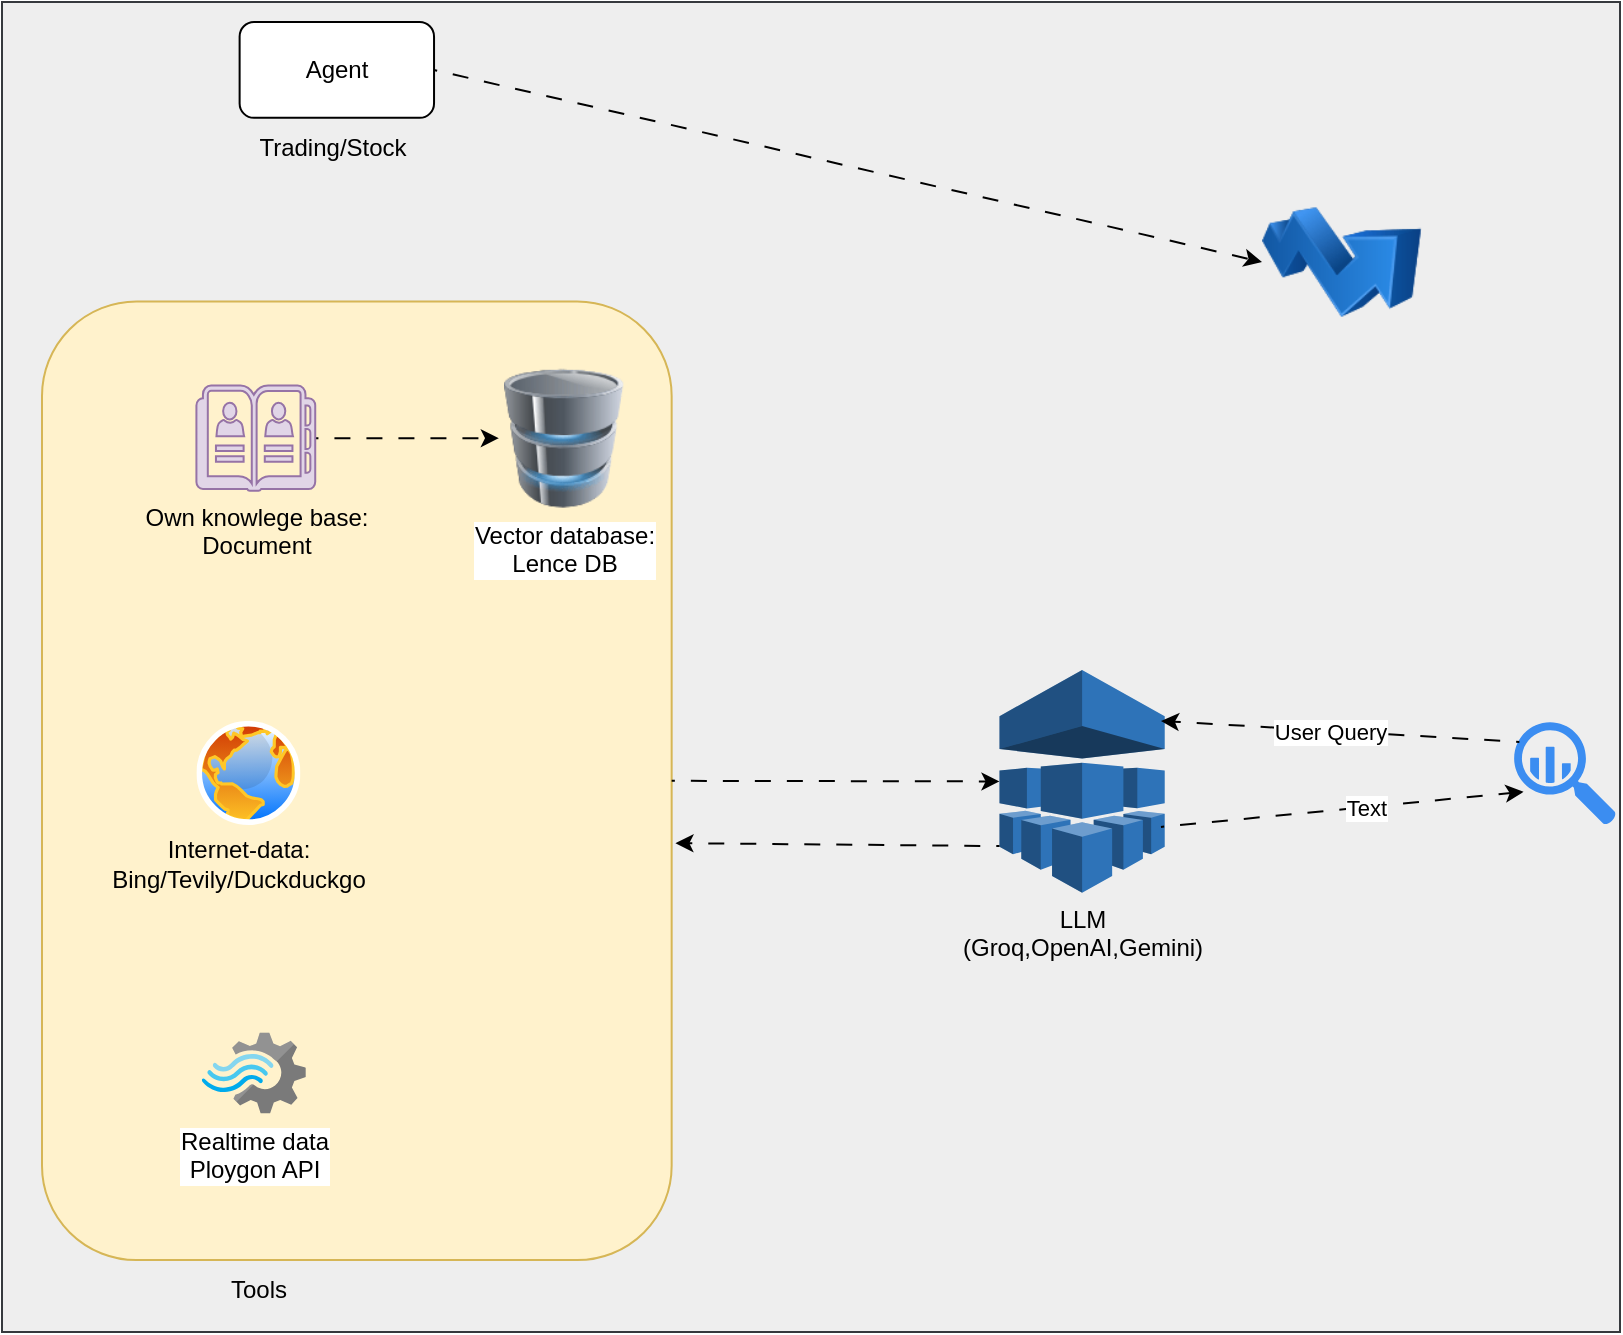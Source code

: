 <mxfile>
    <diagram id="fust_rAFWf_8zKf6fCSN" name="Page-1">
        <mxGraphModel dx="402" dy="1772" grid="1" gridSize="10" guides="1" tooltips="1" connect="1" arrows="1" fold="1" page="1" pageScale="1" pageWidth="827" pageHeight="1169" math="0" shadow="0">
            <root>
                <mxCell id="0"/>
                <mxCell id="1" parent="0"/>
                <mxCell id="31" value="" style="group;fillColor=#eeeeee;strokeColor=#36393d;" vertex="1" connectable="0" parent="1">
                    <mxGeometry y="-80" width="809" height="665" as="geometry"/>
                </mxCell>
                <mxCell id="16" value="" style="rounded=1;whiteSpace=wrap;html=1;fillColor=#fff2cc;strokeColor=#d6b656;" parent="31" vertex="1">
                    <mxGeometry x="20" y="149.77" width="314.83" height="479.28" as="geometry"/>
                </mxCell>
                <mxCell id="5" style="edgeStyle=none;html=1;exitX=1;exitY=0.5;exitDx=0;exitDy=0;entryX=0;entryY=0.5;entryDx=0;entryDy=0;flowAnimation=1;" parent="31" source="2" target="4" edge="1">
                    <mxGeometry relative="1" as="geometry"/>
                </mxCell>
                <mxCell id="2" value="Agent" style="rounded=1;whiteSpace=wrap;html=1;" parent="31" vertex="1">
                    <mxGeometry x="118.812" y="10" width="97.21" height="47.928" as="geometry"/>
                </mxCell>
                <mxCell id="6" value="Trading/Stock" style="text;html=1;align=center;verticalAlign=middle;resizable=0;points=[];autosize=1;strokeColor=none;fillColor=none;" parent="31" vertex="1">
                    <mxGeometry x="115.488" y="57.928" width="100" height="30" as="geometry"/>
                </mxCell>
                <mxCell id="15" style="edgeStyle=none;html=1;flowAnimation=1;" parent="31" source="7" target="14" edge="1">
                    <mxGeometry relative="1" as="geometry"/>
                </mxCell>
                <mxCell id="7" value="Own knowlege base:&lt;div&gt;Document&lt;/div&gt;" style="sketch=0;pointerEvents=1;shadow=0;dashed=0;html=1;strokeColor=#9673a6;fillColor=#e1d5e7;labelPosition=center;verticalLabelPosition=bottom;verticalAlign=top;outlineConnect=0;align=center;shape=mxgraph.office.concepts.address_book;" parent="31" vertex="1">
                    <mxGeometry x="97.21" y="191.712" width="59.406" height="52.721" as="geometry"/>
                </mxCell>
                <mxCell id="8" value="" style="image;aspect=fixed;perimeter=ellipsePerimeter;html=1;align=center;shadow=0;dashed=0;spacingTop=3;image=img/lib/active_directory/internet_globe.svg;" parent="31" vertex="1">
                    <mxGeometry x="97.21" y="359.459" width="52.003" height="52.003" as="geometry"/>
                </mxCell>
                <mxCell id="9" value="Realtime data&lt;div&gt;Ploygon API&lt;/div&gt;" style="image;sketch=0;aspect=fixed;html=1;points=[];align=center;fontSize=12;image=img/lib/mscae/Stream_Analytics.svg;" parent="31" vertex="1">
                    <mxGeometry x="99.91" y="515.225" width="52.003" height="40.562" as="geometry"/>
                </mxCell>
                <mxCell id="10" value="&lt;div&gt;Internet-data:&lt;/div&gt;Bing/Tevily/Duckduckgo" style="text;html=1;align=center;verticalAlign=middle;resizable=0;points=[];autosize=1;strokeColor=none;fillColor=none;" parent="31" vertex="1">
                    <mxGeometry x="43.204" y="410.982" width="150" height="40" as="geometry"/>
                </mxCell>
                <mxCell id="14" value="Vector database:&lt;div&gt;Lence DB&lt;/div&gt;" style="image;html=1;image=img/lib/clip_art/computers/Database_128x128.png" parent="31" vertex="1">
                    <mxGeometry x="248.425" y="183.324" width="64.806" height="69.495" as="geometry"/>
                </mxCell>
                <mxCell id="17" value="Tools" style="text;html=1;align=center;verticalAlign=middle;resizable=0;points=[];autosize=1;strokeColor=none;fillColor=none;" parent="31" vertex="1">
                    <mxGeometry x="102.61" y="629.054" width="50" height="30" as="geometry"/>
                </mxCell>
                <mxCell id="18" value="LLM&lt;div&gt;(Groq,OpenAI,Gemini)&lt;/div&gt;" style="outlineConnect=0;dashed=0;verticalLabelPosition=bottom;verticalAlign=top;align=center;html=1;shape=mxgraph.aws3.machine_learning;fillColor=#2E73B8;gradientColor=none;" parent="31" vertex="1">
                    <mxGeometry x="498.739" y="333.998" width="82.628" height="111.432" as="geometry"/>
                </mxCell>
                <mxCell id="19" style="edgeStyle=none;html=1;exitX=1;exitY=0.5;exitDx=0;exitDy=0;entryX=0;entryY=0.5;entryDx=0;entryDy=0;entryPerimeter=0;flowAnimation=1;" parent="31" source="16" target="18" edge="1">
                    <mxGeometry relative="1" as="geometry"/>
                </mxCell>
                <mxCell id="22" style="edgeStyle=none;html=1;exitX=0;exitY=0.79;exitDx=0;exitDy=0;exitPerimeter=0;entryX=1.006;entryY=0.565;entryDx=0;entryDy=0;entryPerimeter=0;flowAnimation=1;" parent="31" source="18" target="16" edge="1">
                    <mxGeometry relative="1" as="geometry"/>
                </mxCell>
                <mxCell id="24" value="" style="sketch=0;html=1;aspect=fixed;strokeColor=none;shadow=0;fillColor=#3B8DF1;verticalAlign=top;labelPosition=center;verticalLabelPosition=bottom;shape=mxgraph.gcp2.big_query" parent="31" vertex="1">
                    <mxGeometry x="756.075" y="360.071" width="50.963" height="51.472" as="geometry"/>
                </mxCell>
                <mxCell id="25" style="edgeStyle=none;html=1;exitX=1;exitY=0.5;exitDx=0;exitDy=0;exitPerimeter=0;entryX=0.092;entryY=0.677;entryDx=0;entryDy=0;entryPerimeter=0;flowAnimation=1;" parent="31" target="24" edge="1">
                    <mxGeometry relative="1" as="geometry">
                        <mxPoint x="579.477" y="412.456" as="sourcePoint"/>
                        <mxPoint x="755.81" y="410.982" as="targetPoint"/>
                    </mxGeometry>
                </mxCell>
                <mxCell id="29" value="Text" style="edgeLabel;html=1;align=center;verticalAlign=middle;resizable=0;points=[];" parent="25" vertex="1" connectable="0">
                    <mxGeometry x="0.131" relative="1" as="geometry">
                        <mxPoint as="offset"/>
                    </mxGeometry>
                </mxCell>
                <mxCell id="26" style="edgeStyle=none;html=1;entryX=1;entryY=0.21;entryDx=0;entryDy=0;entryPerimeter=0;exitX=0.051;exitY=0.192;exitDx=0;exitDy=0;exitPerimeter=0;flowAnimation=1;" parent="31" source="24" edge="1">
                    <mxGeometry relative="1" as="geometry">
                        <mxPoint x="756.075" y="387.829" as="sourcePoint"/>
                        <mxPoint x="579.477" y="359.459" as="targetPoint"/>
                    </mxGeometry>
                </mxCell>
                <mxCell id="30" value="User Query" style="edgeLabel;html=1;align=center;verticalAlign=middle;resizable=0;points=[];" parent="26" vertex="1" connectable="0">
                    <mxGeometry x="0.06" relative="1" as="geometry">
                        <mxPoint as="offset"/>
                    </mxGeometry>
                </mxCell>
                <mxCell id="28" value="&lt;div&gt;&lt;br&gt;&lt;/div&gt;" style="text;html=1;align=center;verticalAlign=middle;resizable=0;points=[];autosize=1;strokeColor=none;fillColor=none;" parent="31" vertex="1">
                    <mxGeometry x="669.666" y="339.689" width="20" height="30" as="geometry"/>
                </mxCell>
                <mxCell id="4" value="" style="image;html=1;image=img/lib/clip_art/finance/Stock_Up_128x128.png" parent="1" vertex="1">
                    <mxGeometry x="630" y="10" width="80" height="80" as="geometry"/>
                </mxCell>
            </root>
        </mxGraphModel>
    </diagram>
</mxfile>